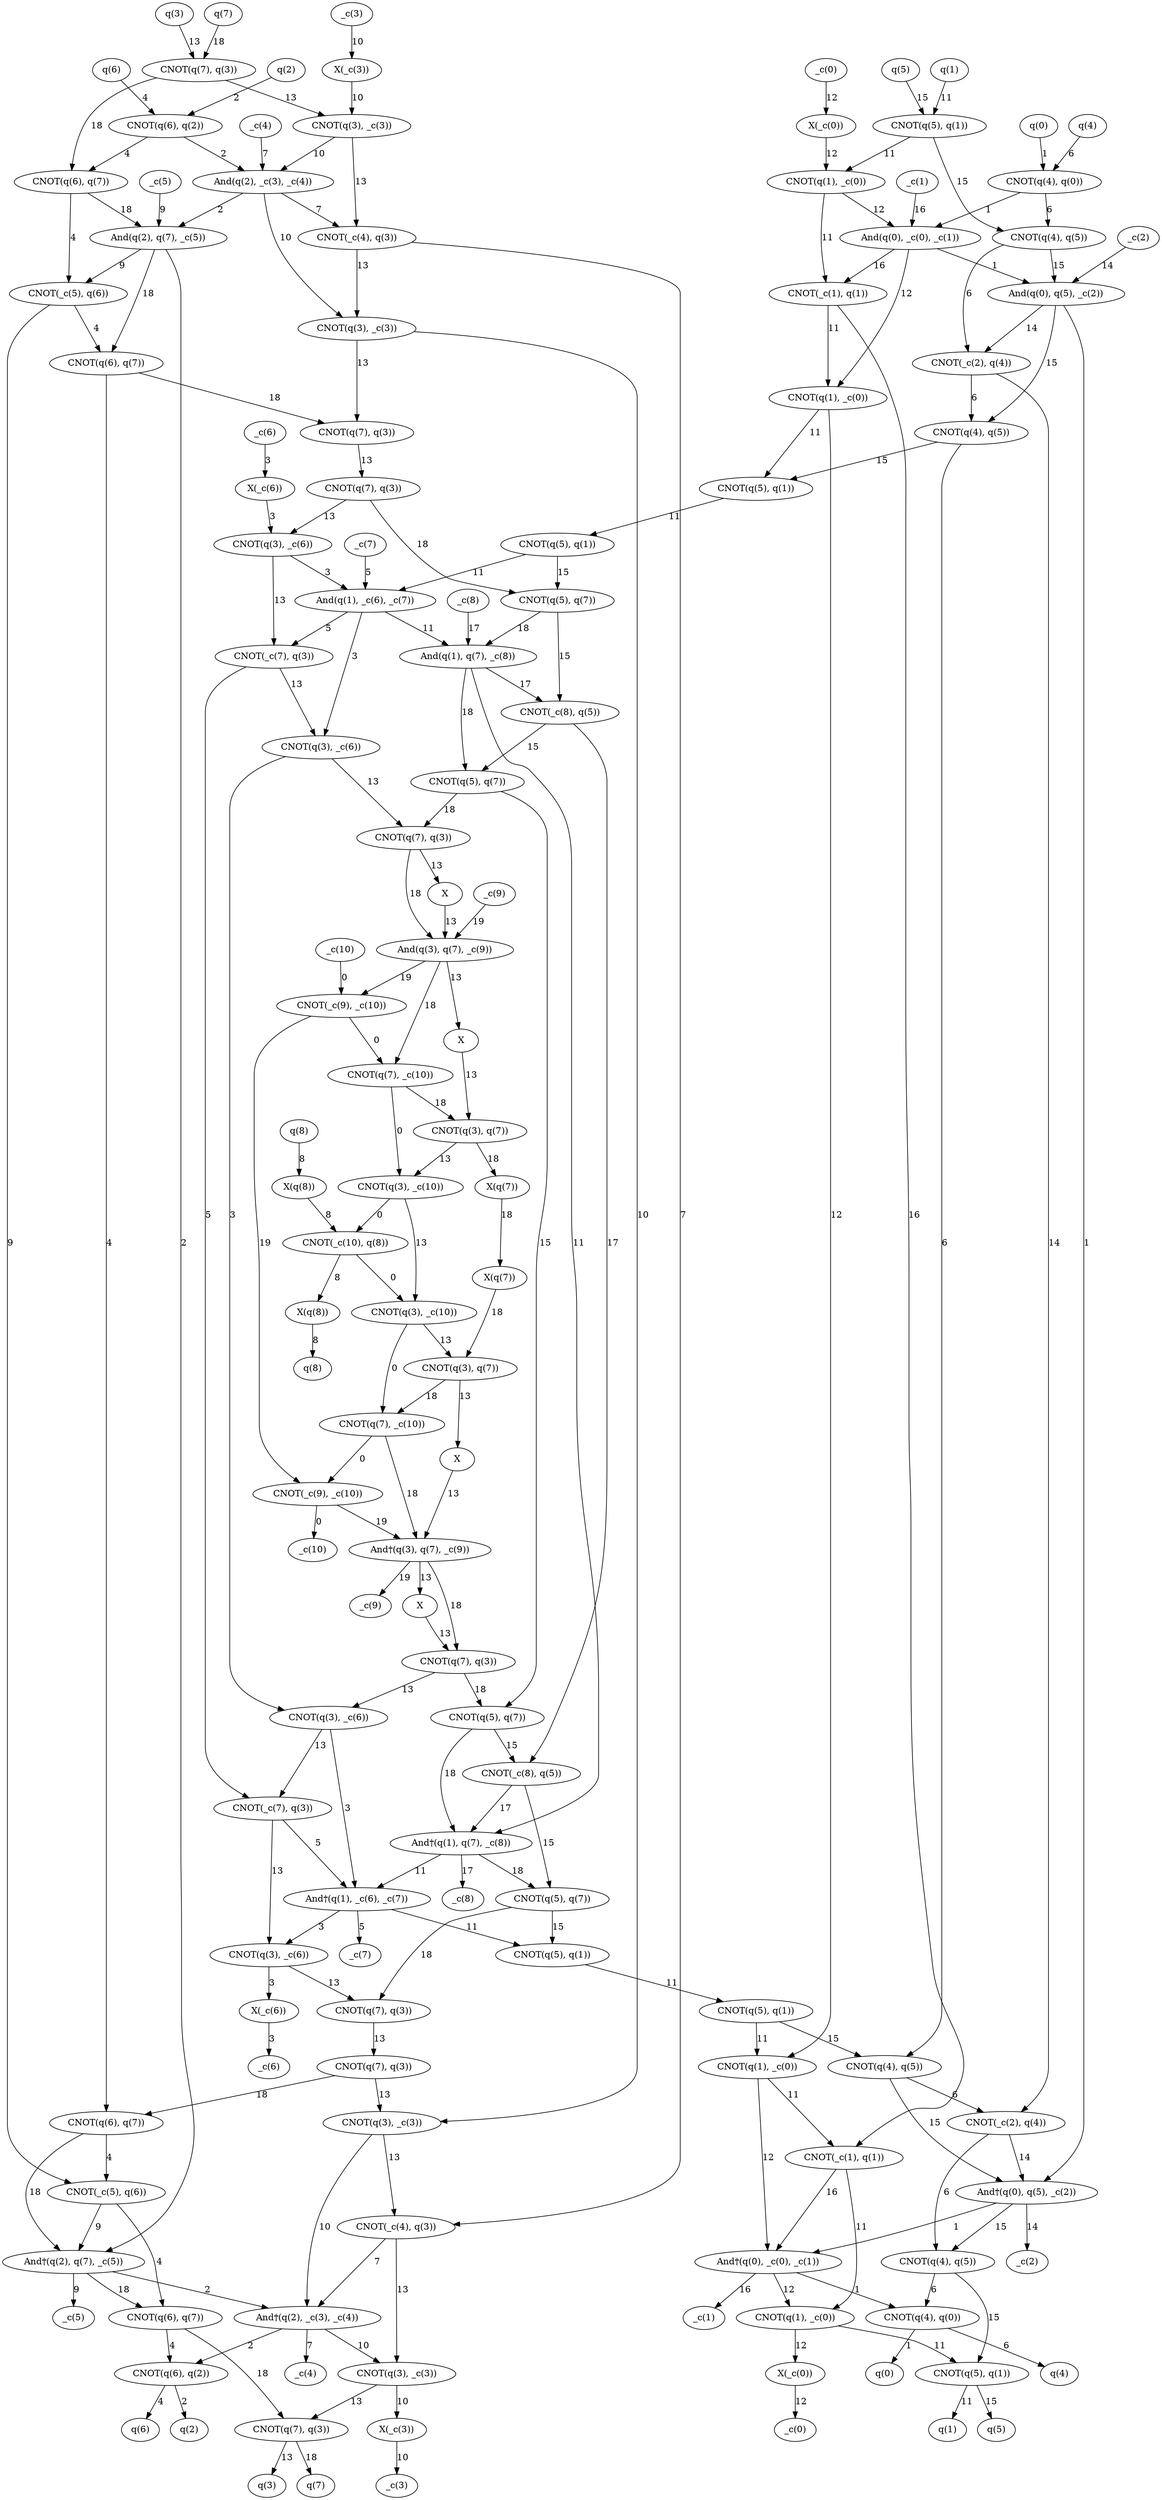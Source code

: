 strict digraph {
0 [label="_c(10)", qubits=0, matrix=None, ancilla=True];
1 [label="q(0)", qubits=1, matrix=None, ancilla=False];
2 [label="q(2)", qubits=2, matrix=None, ancilla=False];
3 [label="_c(6)", qubits=3, matrix=None, ancilla=True];
4 [label="q(6)", qubits=4, matrix=None, ancilla=False];
5 [label="_c(7)", qubits=5, matrix=None, ancilla=True];
6 [label="q(4)", qubits=6, matrix=None, ancilla=False];
7 [label="_c(4)", qubits=7, matrix=None, ancilla=True];
8 [label="q(8)", qubits=8, matrix=None, ancilla=False];
9 [label="_c(5)", qubits=9, matrix=None, ancilla=True];
10 [label="_c(3)", qubits=10, matrix=None, ancilla=True];
11 [label="q(1)", qubits=11, matrix=None, ancilla=False];
12 [label="_c(0)", qubits=12, matrix=None, ancilla=True];
13 [label="q(3)", qubits=13, matrix=None, ancilla=False];
14 [label="_c(2)", qubits=14, matrix=None, ancilla=True];
15 [label="q(5)", qubits=15, matrix=None, ancilla=False];
16 [label="_c(1)", qubits=16, matrix=None, ancilla=True];
17 [label="_c(8)", qubits=17, matrix=None, ancilla=True];
18 [label="q(7)", qubits=18, matrix=None, ancilla=False];
19 [label="_c(9)", qubits=19, matrix=None, ancilla=True];
20 [label="X(q(8))", qubits=8, matrix="[[0, 1], [1, 0]]"];
21 [label="CNOT(q(4), q(0))", qubits="6,1", matrix="[[0, 1], [1, 0]]"];
22 [label="CNOT(q(5), q(1))", qubits="15,11", matrix="[[0, 1], [1, 0]]"];
23 [label="CNOT(q(6), q(2))", qubits="4,2", matrix="[[0, 1], [1, 0]]"];
24 [label="CNOT(q(7), q(3))", qubits="18,13", matrix="[[0, 1], [1, 0]]"];
25 [label="X(_c(0))", qubits=12, matrix="[[0, 1], [1, 0]]"];
26 [label="X(_c(3))", qubits=10, matrix="[[0, 1], [1, 0]]"];
27 [label="X(_c(6))", qubits=3, matrix="[[0, 1], [1, 0]]"];
28 [label="CNOT(q(4), q(5))", qubits="6,15", matrix="[[0, 1], [1, 0]]"];
29 [label="CNOT(q(6), q(7))", qubits="4,18", matrix="[[0, 1], [1, 0]]"];
30 [label="CNOT(q(1), _c(0))", qubits="11,12", matrix="[[0, 1], [1, 0]]"];
31 [label="CNOT(q(3), _c(3))", qubits="13,10", matrix="[[0, 1], [1, 0]]"];
32 [label="And(q(0), _c(0), _c(1))", qubits="1,12,16", matrix="[[0, 1], [1, 0]]"];
33 [label="And(q(2), _c(3), _c(4))", qubits="2,10,7", matrix="[[0, 1], [1, 0]]"];
34 [label="CNOT(_c(1), q(1))", qubits="16,11", matrix="[[0, 1], [1, 0]]"];
35 [label="And(q(0), q(5), _c(2))", qubits="1,15,14", matrix="[[0, 1], [1, 0]]"];
36 [label="CNOT(_c(4), q(3))", qubits="7,13", matrix="[[0, 1], [1, 0]]"];
37 [label="And(q(2), q(7), _c(5))", qubits="2,18,9", matrix="[[0, 1], [1, 0]]"];
38 [label="CNOT(q(1), _c(0))", qubits="11,12", matrix="[[0, 1], [1, 0]]"];
39 [label="CNOT(_c(2), q(4))", qubits="14,6", matrix="[[0, 1], [1, 0]]"];
40 [label="CNOT(q(3), _c(3))", qubits="13,10", matrix="[[0, 1], [1, 0]]"];
41 [label="CNOT(_c(5), q(6))", qubits="9,4", matrix="[[0, 1], [1, 0]]"];
42 [label="CNOT(q(4), q(5))", qubits="6,15", matrix="[[0, 1], [1, 0]]"];
43 [label="CNOT(q(6), q(7))", qubits="4,18", matrix="[[0, 1], [1, 0]]"];
44 [label="CNOT(q(5), q(1))", qubits="15,11", matrix="[[0, 1], [1, 0]]"];
45 [label="CNOT(q(7), q(3))", qubits="18,13", matrix="[[0, 1], [1, 0]]"];
46 [label="CNOT(q(5), q(1))", qubits="15,11", matrix="[[0, 1], [1, 0]]"];
47 [label="CNOT(q(7), q(3))", qubits="18,13", matrix="[[0, 1], [1, 0]]"];
48 [label="CNOT(q(5), q(7))", qubits="15,18", matrix="[[0, 1], [1, 0]]"];
49 [label="CNOT(q(3), _c(6))", qubits="13,3", matrix="[[0, 1], [1, 0]]"];
50 [label="And(q(1), _c(6), _c(7))", qubits="11,3,5", matrix="[[0, 1], [1, 0]]"];
51 [label="CNOT(_c(7), q(3))", qubits="5,13", matrix="[[0, 1], [1, 0]]"];
52 [label="And(q(1), q(7), _c(8))", qubits="11,18,17", matrix="[[0, 1], [1, 0]]"];
53 [label="CNOT(q(3), _c(6))", qubits="13,3", matrix="[[0, 1], [1, 0]]"];
54 [label="CNOT(_c(8), q(5))", qubits="17,15", matrix="[[0, 1], [1, 0]]"];
55 [label="CNOT(q(5), q(7))", qubits="15,18", matrix="[[0, 1], [1, 0]]"];
56 [label="CNOT(q(7), q(3))", qubits="18,13", matrix="[[0, 1], [1, 0]]"];
57 [label=X, qubits=13, matrix="[[0, 1], [1, 0]]"];
58 [label="And(q(3), q(7), _c(9))", qubits="13,18,19", matrix="[[0, 1], [1, 0]]"];
59 [label=X, qubits=13, matrix="[[0, 1], [1, 0]]"];
60 [label="CNOT(_c(9), _c(10))", qubits="19,0", matrix="[[0, 1], [1, 0]]"];
61 [label="CNOT(q(7), _c(10))", qubits="18,0", matrix="[[0, 1], [1, 0]]"];
62 [label="CNOT(q(3), q(7))", qubits="13,18", matrix="[[0, 1], [1, 0]]"];
63 [label="CNOT(q(3), _c(10))", qubits="13,0", matrix="[[0, 1], [1, 0]]"];
64 [label="X(q(7))", qubits=18, matrix="[[0, 1], [1, 0]]"];
65 [label="CNOT(_c(10), q(8))", qubits="0,8", matrix="[[0, 1], [1, 0]]"];
66 [label="X(q(7))", qubits=18, matrix="[[0, 1], [1, 0]]"];
67 [label="CNOT(q(3), _c(10))", qubits="13,0", matrix="[[0, 1], [1, 0]]"];
68 [label="X(q(8))", qubits=8, matrix="[[0, 1], [1, 0]]"];
69 [label="CNOT(q(3), q(7))", qubits="13,18", matrix="[[0, 1], [1, 0]]"];
70 [label="CNOT(q(7), _c(10))", qubits="18,0", matrix="[[0, 1], [1, 0]]"];
71 [label="CNOT(_c(9), _c(10))", qubits="19,0", matrix="[[0, 1], [1, 0]]"];
72 [label=X, qubits=13, matrix="[[0, 1], [1, 0]]"];
73 [label="And†(q(3), q(7), _c(9))", qubits="13,18,19", matrix="[[0, 1], [1, 0]]"];
74 [label=X, qubits=13, matrix="[[0, 1], [1, 0]]"];
75 [label="CNOT(q(7), q(3))", qubits="18,13", matrix="[[0, 1], [1, 0]]"];
76 [label="CNOT(q(5), q(7))", qubits="15,18", matrix="[[0, 1], [1, 0]]"];
77 [label="CNOT(q(3), _c(6))", qubits="13,3", matrix="[[0, 1], [1, 0]]"];
78 [label="CNOT(_c(8), q(5))", qubits="17,15", matrix="[[0, 1], [1, 0]]"];
79 [label="CNOT(_c(7), q(3))", qubits="5,13", matrix="[[0, 1], [1, 0]]"];
80 [label="And†(q(1), q(7), _c(8))", qubits="11,18,17", matrix="[[0, 1], [1, 0]]"];
81 [label="And†(q(1), _c(6), _c(7))", qubits="11,3,5", matrix="[[0, 1], [1, 0]]"];
82 [label="CNOT(q(5), q(7))", qubits="15,18", matrix="[[0, 1], [1, 0]]"];
83 [label="CNOT(q(3), _c(6))", qubits="13,3", matrix="[[0, 1], [1, 0]]"];
84 [label="CNOT(q(5), q(1))", qubits="15,11", matrix="[[0, 1], [1, 0]]"];
85 [label="CNOT(q(7), q(3))", qubits="18,13", matrix="[[0, 1], [1, 0]]"];
86 [label="X(_c(6))", qubits=3, matrix="[[0, 1], [1, 0]]"];
87 [label="CNOT(q(5), q(1))", qubits="15,11", matrix="[[0, 1], [1, 0]]"];
88 [label="CNOT(q(7), q(3))", qubits="18,13", matrix="[[0, 1], [1, 0]]"];
89 [label="CNOT(q(4), q(5))", qubits="6,15", matrix="[[0, 1], [1, 0]]"];
90 [label="CNOT(q(1), _c(0))", qubits="11,12", matrix="[[0, 1], [1, 0]]"];
91 [label="CNOT(q(6), q(7))", qubits="4,18", matrix="[[0, 1], [1, 0]]"];
92 [label="CNOT(q(3), _c(3))", qubits="13,10", matrix="[[0, 1], [1, 0]]"];
93 [label="CNOT(_c(2), q(4))", qubits="14,6", matrix="[[0, 1], [1, 0]]"];
94 [label="CNOT(_c(1), q(1))", qubits="16,11", matrix="[[0, 1], [1, 0]]"];
95 [label="CNOT(_c(5), q(6))", qubits="9,4", matrix="[[0, 1], [1, 0]]"];
96 [label="CNOT(_c(4), q(3))", qubits="7,13", matrix="[[0, 1], [1, 0]]"];
97 [label="And†(q(0), q(5), _c(2))", qubits="1,15,14", matrix="[[0, 1], [1, 0]]"];
98 [label="And†(q(2), q(7), _c(5))", qubits="2,18,9", matrix="[[0, 1], [1, 0]]"];
99 [label="And†(q(0), _c(0), _c(1))", qubits="1,12,16", matrix="[[0, 1], [1, 0]]"];
100 [label="CNOT(q(4), q(5))", qubits="6,15", matrix="[[0, 1], [1, 0]]"];
101 [label="And†(q(2), _c(3), _c(4))", qubits="2,10,7", matrix="[[0, 1], [1, 0]]"];
102 [label="CNOT(q(6), q(7))", qubits="4,18", matrix="[[0, 1], [1, 0]]"];
103 [label="CNOT(q(1), _c(0))", qubits="11,12", matrix="[[0, 1], [1, 0]]"];
104 [label="CNOT(q(4), q(0))", qubits="6,1", matrix="[[0, 1], [1, 0]]"];
105 [label="CNOT(q(3), _c(3))", qubits="13,10", matrix="[[0, 1], [1, 0]]"];
106 [label="CNOT(q(6), q(2))", qubits="4,2", matrix="[[0, 1], [1, 0]]"];
107 [label="CNOT(q(5), q(1))", qubits="15,11", matrix="[[0, 1], [1, 0]]"];
108 [label="X(_c(0))", qubits=12, matrix="[[0, 1], [1, 0]]"];
109 [label="CNOT(q(7), q(3))", qubits="18,13", matrix="[[0, 1], [1, 0]]"];
110 [label="X(_c(3))", qubits=10, matrix="[[0, 1], [1, 0]]"];
111 [label="_c(10)", qubits=0, matrix=None, ancilla=True];
112 [label="q(0)", qubits=1, matrix=None, ancilla=False];
113 [label="q(2)", qubits=2, matrix=None, ancilla=False];
114 [label="_c(6)", qubits=3, matrix=None, ancilla=True];
115 [label="q(6)", qubits=4, matrix=None, ancilla=False];
116 [label="_c(7)", qubits=5, matrix=None, ancilla=True];
117 [label="q(4)", qubits=6, matrix=None, ancilla=False];
118 [label="_c(4)", qubits=7, matrix=None, ancilla=True];
119 [label="q(8)", qubits=8, matrix=None, ancilla=False];
120 [label="_c(5)", qubits=9, matrix=None, ancilla=True];
121 [label="_c(3)", qubits=10, matrix=None, ancilla=True];
122 [label="q(1)", qubits=11, matrix=None, ancilla=False];
123 [label="_c(0)", qubits=12, matrix=None, ancilla=True];
124 [label="q(3)", qubits=13, matrix=None, ancilla=False];
125 [label="_c(2)", qubits=14, matrix=None, ancilla=True];
126 [label="q(5)", qubits=15, matrix=None, ancilla=False];
127 [label="_c(1)", qubits=16, matrix=None, ancilla=True];
128 [label="_c(8)", qubits=17, matrix=None, ancilla=True];
129 [label="q(7)", qubits=18, matrix=None, ancilla=False];
130 [label="_c(9)", qubits=19, matrix=None, ancilla=True];
0 -> 60 [label=0];
1 -> 21 [label=1];
2 -> 23 [label=2];
3 -> 27 [label=3];
4 -> 23 [label=4];
5 -> 50 [label=5];
6 -> 21 [label=6];
7 -> 33 [label=7];
8 -> 20 [label=8];
9 -> 37 [label=9];
10 -> 26 [label=10];
11 -> 22 [label=11];
12 -> 25 [label=12];
13 -> 24 [label=13];
14 -> 35 [label=14];
15 -> 22 [label=15];
16 -> 32 [label=16];
17 -> 52 [label=17];
18 -> 24 [label=18];
19 -> 58 [label=19];
20 -> 65 [label=8];
21 -> 28 [label=6];
21 -> 32 [label=1];
22 -> 28 [label=15];
22 -> 30 [label=11];
23 -> 29 [label=4];
23 -> 33 [label=2];
24 -> 29 [label=18];
24 -> 31 [label=13];
25 -> 30 [label=12];
26 -> 31 [label=10];
27 -> 49 [label=3];
28 -> 35 [label=15];
28 -> 39 [label=6];
29 -> 37 [label=18];
29 -> 41 [label=4];
30 -> 32 [label=12];
30 -> 34 [label=11];
31 -> 33 [label=10];
31 -> 36 [label=13];
32 -> 34 [label=16];
32 -> 35 [label=1];
32 -> 38 [label=12];
33 -> 36 [label=7];
33 -> 37 [label=2];
33 -> 40 [label=10];
34 -> 38 [label=11];
34 -> 94 [label=16];
35 -> 39 [label=14];
35 -> 42 [label=15];
35 -> 97 [label=1];
36 -> 40 [label=13];
36 -> 96 [label=7];
37 -> 41 [label=9];
37 -> 43 [label=18];
37 -> 98 [label=2];
38 -> 44 [label=11];
38 -> 90 [label=12];
39 -> 42 [label=6];
39 -> 93 [label=14];
40 -> 45 [label=13];
40 -> 92 [label=10];
41 -> 43 [label=4];
41 -> 95 [label=9];
42 -> 44 [label=15];
42 -> 89 [label=6];
43 -> 45 [label=18];
43 -> 91 [label=4];
44 -> 46 [label=11];
45 -> 47 [label=13];
46 -> 48 [label=15];
46 -> 50 [label=11];
47 -> 48 [label=18];
47 -> 49 [label=13];
48 -> 52 [label=18];
48 -> 54 [label=15];
49 -> 50 [label=3];
49 -> 51 [label=13];
50 -> 51 [label=5];
50 -> 52 [label=11];
50 -> 53 [label=3];
51 -> 53 [label=13];
51 -> 79 [label=5];
52 -> 54 [label=17];
52 -> 55 [label=18];
52 -> 80 [label=11];
53 -> 56 [label=13];
53 -> 77 [label=3];
54 -> 55 [label=15];
54 -> 78 [label=17];
55 -> 56 [label=18];
55 -> 76 [label=15];
56 -> 57 [label=13];
56 -> 58 [label=18];
57 -> 58 [label=13];
58 -> 59 [label=13];
58 -> 60 [label=19];
58 -> 61 [label=18];
59 -> 62 [label=13];
60 -> 61 [label=0];
60 -> 71 [label=19];
61 -> 62 [label=18];
61 -> 63 [label=0];
62 -> 63 [label=13];
62 -> 64 [label=18];
63 -> 65 [label=0];
63 -> 67 [label=13];
64 -> 66 [label=18];
65 -> 67 [label=0];
65 -> 68 [label=8];
66 -> 69 [label=18];
67 -> 69 [label=13];
67 -> 70 [label=0];
68 -> 119 [label=8];
69 -> 70 [label=18];
69 -> 72 [label=13];
70 -> 71 [label=0];
70 -> 73 [label=18];
71 -> 73 [label=19];
71 -> 111 [label=0];
72 -> 73 [label=13];
73 -> 74 [label=13];
73 -> 75 [label=18];
73 -> 130 [label=19];
74 -> 75 [label=13];
75 -> 76 [label=18];
75 -> 77 [label=13];
76 -> 78 [label=15];
76 -> 80 [label=18];
77 -> 79 [label=13];
77 -> 81 [label=3];
78 -> 80 [label=17];
78 -> 82 [label=15];
79 -> 81 [label=5];
79 -> 83 [label=13];
80 -> 81 [label=11];
80 -> 82 [label=18];
80 -> 128 [label=17];
81 -> 83 [label=3];
81 -> 84 [label=11];
81 -> 116 [label=5];
82 -> 84 [label=15];
82 -> 85 [label=18];
83 -> 85 [label=13];
83 -> 86 [label=3];
84 -> 87 [label=11];
85 -> 88 [label=13];
86 -> 114 [label=3];
87 -> 89 [label=15];
87 -> 90 [label=11];
88 -> 91 [label=18];
88 -> 92 [label=13];
89 -> 93 [label=6];
89 -> 97 [label=15];
90 -> 94 [label=11];
90 -> 99 [label=12];
91 -> 95 [label=4];
91 -> 98 [label=18];
92 -> 96 [label=13];
92 -> 101 [label=10];
93 -> 97 [label=14];
93 -> 100 [label=6];
94 -> 99 [label=16];
94 -> 103 [label=11];
95 -> 98 [label=9];
95 -> 102 [label=4];
96 -> 101 [label=7];
96 -> 105 [label=13];
97 -> 99 [label=1];
97 -> 100 [label=15];
97 -> 125 [label=14];
98 -> 101 [label=2];
98 -> 102 [label=18];
98 -> 120 [label=9];
99 -> 103 [label=12];
99 -> 104 [label=1];
99 -> 127 [label=16];
100 -> 104 [label=6];
100 -> 107 [label=15];
101 -> 105 [label=10];
101 -> 106 [label=2];
101 -> 118 [label=7];
102 -> 106 [label=4];
102 -> 109 [label=18];
103 -> 107 [label=11];
103 -> 108 [label=12];
104 -> 112 [label=1];
104 -> 117 [label=6];
105 -> 109 [label=13];
105 -> 110 [label=10];
106 -> 113 [label=2];
106 -> 115 [label=4];
107 -> 122 [label=11];
107 -> 126 [label=15];
108 -> 123 [label=12];
109 -> 124 [label=13];
109 -> 129 [label=18];
110 -> 121 [label=10];
}
